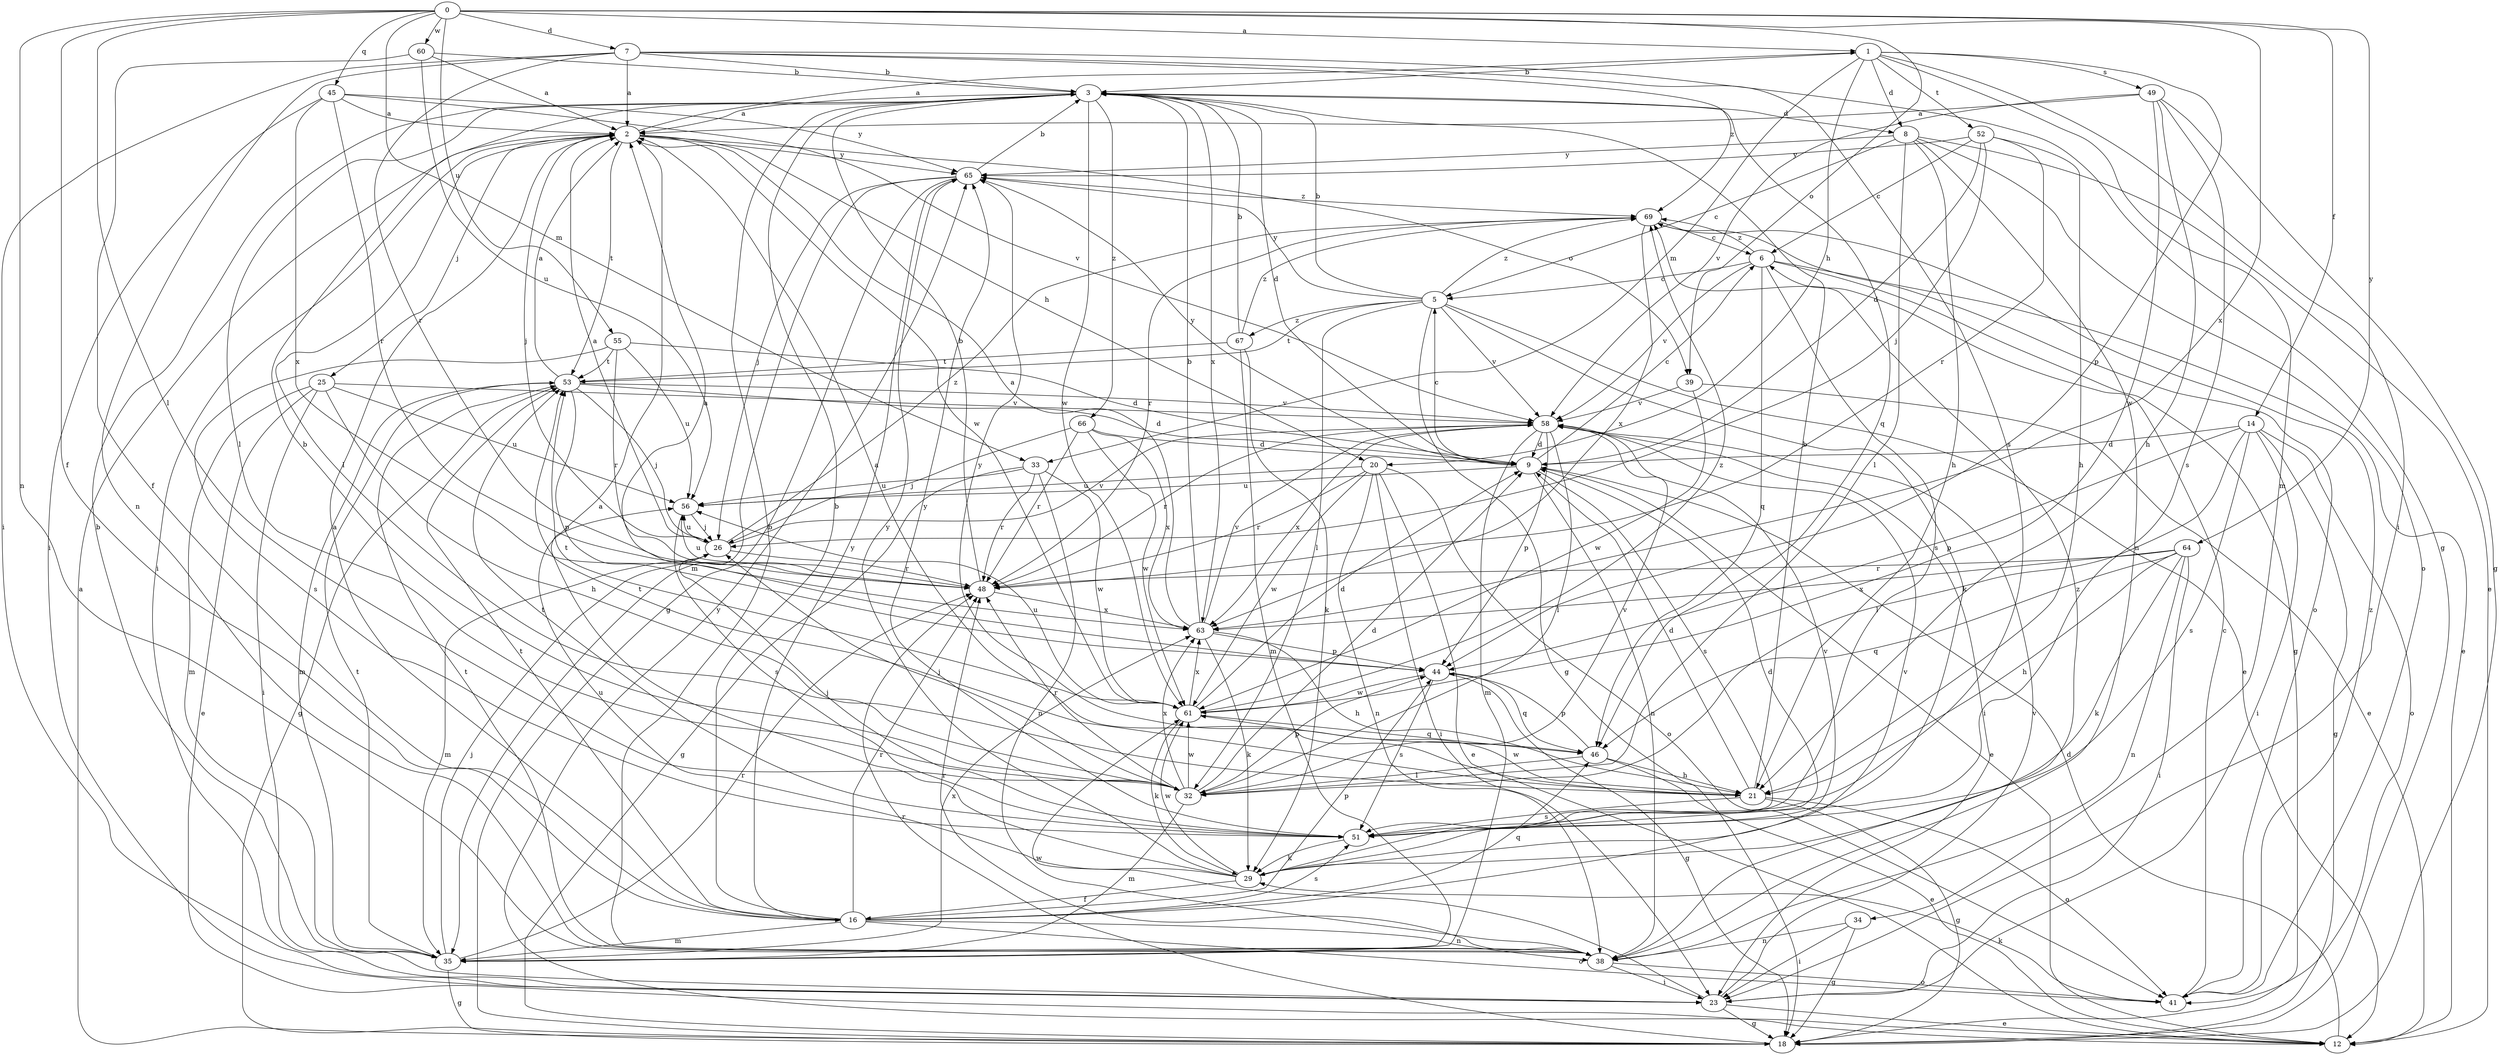 strict digraph  {
0;
1;
2;
3;
5;
6;
7;
8;
9;
12;
14;
16;
18;
20;
21;
23;
25;
26;
29;
32;
33;
34;
35;
38;
39;
41;
44;
45;
46;
48;
49;
51;
52;
53;
55;
56;
58;
60;
61;
63;
64;
65;
66;
67;
69;
0 -> 1  [label=a];
0 -> 7  [label=d];
0 -> 14  [label=f];
0 -> 16  [label=f];
0 -> 32  [label=l];
0 -> 33  [label=m];
0 -> 38  [label=n];
0 -> 39  [label=o];
0 -> 45  [label=q];
0 -> 55  [label=u];
0 -> 60  [label=w];
0 -> 63  [label=x];
0 -> 64  [label=y];
1 -> 3  [label=b];
1 -> 8  [label=d];
1 -> 20  [label=h];
1 -> 23  [label=i];
1 -> 33  [label=m];
1 -> 34  [label=m];
1 -> 44  [label=p];
1 -> 49  [label=s];
1 -> 52  [label=t];
2 -> 1  [label=a];
2 -> 20  [label=h];
2 -> 23  [label=i];
2 -> 25  [label=j];
2 -> 26  [label=j];
2 -> 32  [label=l];
2 -> 39  [label=o];
2 -> 53  [label=t];
2 -> 61  [label=w];
2 -> 65  [label=y];
3 -> 2  [label=a];
3 -> 8  [label=d];
3 -> 9  [label=d];
3 -> 32  [label=l];
3 -> 46  [label=q];
3 -> 61  [label=w];
3 -> 63  [label=x];
3 -> 66  [label=z];
5 -> 3  [label=b];
5 -> 12  [label=e];
5 -> 18  [label=g];
5 -> 29  [label=k];
5 -> 32  [label=l];
5 -> 53  [label=t];
5 -> 58  [label=v];
5 -> 65  [label=y];
5 -> 67  [label=z];
5 -> 69  [label=z];
6 -> 5  [label=c];
6 -> 12  [label=e];
6 -> 18  [label=g];
6 -> 46  [label=q];
6 -> 51  [label=s];
6 -> 58  [label=v];
6 -> 69  [label=z];
7 -> 2  [label=a];
7 -> 3  [label=b];
7 -> 18  [label=g];
7 -> 23  [label=i];
7 -> 38  [label=n];
7 -> 48  [label=r];
7 -> 51  [label=s];
7 -> 69  [label=z];
8 -> 5  [label=c];
8 -> 12  [label=e];
8 -> 21  [label=h];
8 -> 32  [label=l];
8 -> 38  [label=n];
8 -> 41  [label=o];
8 -> 65  [label=y];
9 -> 5  [label=c];
9 -> 6  [label=c];
9 -> 12  [label=e];
9 -> 38  [label=n];
9 -> 51  [label=s];
9 -> 56  [label=u];
9 -> 65  [label=y];
12 -> 9  [label=d];
12 -> 65  [label=y];
14 -> 9  [label=d];
14 -> 18  [label=g];
14 -> 23  [label=i];
14 -> 32  [label=l];
14 -> 41  [label=o];
14 -> 44  [label=p];
14 -> 51  [label=s];
16 -> 2  [label=a];
16 -> 3  [label=b];
16 -> 35  [label=m];
16 -> 38  [label=n];
16 -> 41  [label=o];
16 -> 44  [label=p];
16 -> 46  [label=q];
16 -> 48  [label=r];
16 -> 51  [label=s];
16 -> 53  [label=t];
16 -> 58  [label=v];
16 -> 65  [label=y];
18 -> 2  [label=a];
18 -> 48  [label=r];
20 -> 12  [label=e];
20 -> 23  [label=i];
20 -> 38  [label=n];
20 -> 41  [label=o];
20 -> 48  [label=r];
20 -> 56  [label=u];
20 -> 61  [label=w];
21 -> 2  [label=a];
21 -> 3  [label=b];
21 -> 9  [label=d];
21 -> 18  [label=g];
21 -> 41  [label=o];
21 -> 51  [label=s];
21 -> 53  [label=t];
21 -> 61  [label=w];
23 -> 12  [label=e];
23 -> 18  [label=g];
23 -> 58  [label=v];
23 -> 61  [label=w];
25 -> 12  [label=e];
25 -> 21  [label=h];
25 -> 23  [label=i];
25 -> 35  [label=m];
25 -> 56  [label=u];
25 -> 58  [label=v];
26 -> 2  [label=a];
26 -> 35  [label=m];
26 -> 48  [label=r];
26 -> 56  [label=u];
26 -> 58  [label=v];
26 -> 69  [label=z];
29 -> 2  [label=a];
29 -> 9  [label=d];
29 -> 16  [label=f];
29 -> 56  [label=u];
29 -> 58  [label=v];
29 -> 61  [label=w];
29 -> 65  [label=y];
32 -> 3  [label=b];
32 -> 9  [label=d];
32 -> 26  [label=j];
32 -> 35  [label=m];
32 -> 44  [label=p];
32 -> 48  [label=r];
32 -> 58  [label=v];
32 -> 61  [label=w];
32 -> 63  [label=x];
33 -> 18  [label=g];
33 -> 38  [label=n];
33 -> 48  [label=r];
33 -> 56  [label=u];
33 -> 61  [label=w];
34 -> 18  [label=g];
34 -> 23  [label=i];
34 -> 38  [label=n];
35 -> 3  [label=b];
35 -> 18  [label=g];
35 -> 26  [label=j];
35 -> 48  [label=r];
35 -> 53  [label=t];
35 -> 63  [label=x];
38 -> 3  [label=b];
38 -> 23  [label=i];
38 -> 41  [label=o];
38 -> 48  [label=r];
38 -> 53  [label=t];
38 -> 69  [label=z];
39 -> 12  [label=e];
39 -> 58  [label=v];
39 -> 61  [label=w];
41 -> 6  [label=c];
41 -> 29  [label=k];
41 -> 69  [label=z];
44 -> 2  [label=a];
44 -> 18  [label=g];
44 -> 46  [label=q];
44 -> 51  [label=s];
44 -> 61  [label=w];
45 -> 2  [label=a];
45 -> 23  [label=i];
45 -> 48  [label=r];
45 -> 58  [label=v];
45 -> 63  [label=x];
45 -> 65  [label=y];
46 -> 12  [label=e];
46 -> 21  [label=h];
46 -> 32  [label=l];
46 -> 44  [label=p];
46 -> 65  [label=y];
48 -> 3  [label=b];
48 -> 56  [label=u];
48 -> 63  [label=x];
49 -> 2  [label=a];
49 -> 18  [label=g];
49 -> 21  [label=h];
49 -> 51  [label=s];
49 -> 58  [label=v];
49 -> 61  [label=w];
51 -> 26  [label=j];
51 -> 29  [label=k];
51 -> 53  [label=t];
51 -> 65  [label=y];
52 -> 6  [label=c];
52 -> 9  [label=d];
52 -> 21  [label=h];
52 -> 26  [label=j];
52 -> 48  [label=r];
52 -> 65  [label=y];
53 -> 2  [label=a];
53 -> 9  [label=d];
53 -> 18  [label=g];
53 -> 26  [label=j];
53 -> 35  [label=m];
53 -> 44  [label=p];
53 -> 58  [label=v];
55 -> 9  [label=d];
55 -> 48  [label=r];
55 -> 51  [label=s];
55 -> 53  [label=t];
55 -> 56  [label=u];
56 -> 26  [label=j];
56 -> 51  [label=s];
58 -> 9  [label=d];
58 -> 23  [label=i];
58 -> 32  [label=l];
58 -> 35  [label=m];
58 -> 44  [label=p];
58 -> 48  [label=r];
58 -> 63  [label=x];
60 -> 2  [label=a];
60 -> 3  [label=b];
60 -> 16  [label=f];
60 -> 56  [label=u];
61 -> 9  [label=d];
61 -> 29  [label=k];
61 -> 46  [label=q];
61 -> 53  [label=t];
61 -> 56  [label=u];
61 -> 63  [label=x];
61 -> 69  [label=z];
63 -> 2  [label=a];
63 -> 3  [label=b];
63 -> 21  [label=h];
63 -> 29  [label=k];
63 -> 44  [label=p];
63 -> 58  [label=v];
64 -> 21  [label=h];
64 -> 23  [label=i];
64 -> 29  [label=k];
64 -> 38  [label=n];
64 -> 46  [label=q];
64 -> 48  [label=r];
64 -> 63  [label=x];
65 -> 3  [label=b];
65 -> 18  [label=g];
65 -> 26  [label=j];
65 -> 35  [label=m];
65 -> 69  [label=z];
66 -> 9  [label=d];
66 -> 26  [label=j];
66 -> 48  [label=r];
66 -> 61  [label=w];
66 -> 63  [label=x];
67 -> 3  [label=b];
67 -> 29  [label=k];
67 -> 35  [label=m];
67 -> 53  [label=t];
67 -> 69  [label=z];
69 -> 6  [label=c];
69 -> 41  [label=o];
69 -> 48  [label=r];
69 -> 63  [label=x];
}
